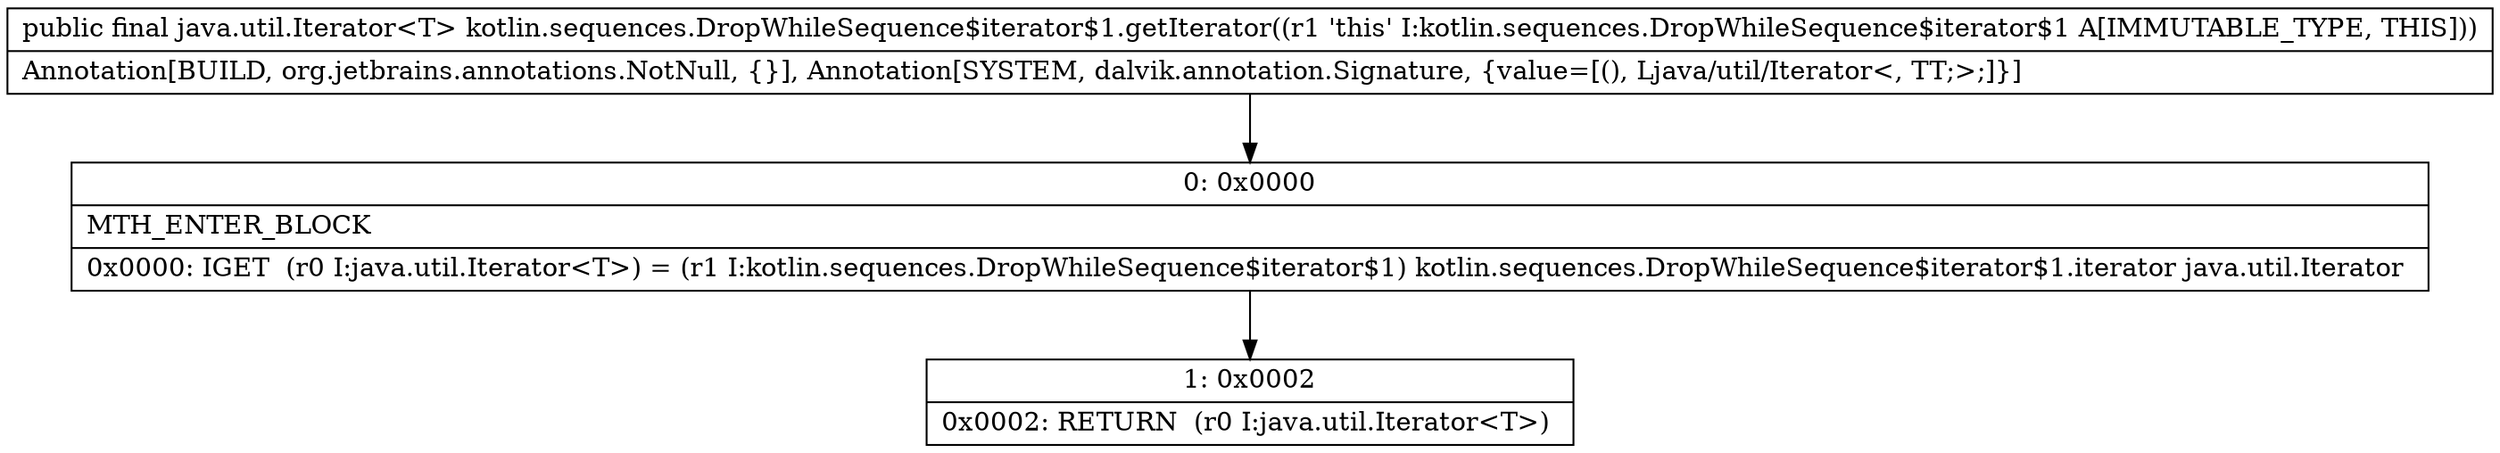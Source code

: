 digraph "CFG forkotlin.sequences.DropWhileSequence$iterator$1.getIterator()Ljava\/util\/Iterator;" {
Node_0 [shape=record,label="{0\:\ 0x0000|MTH_ENTER_BLOCK\l|0x0000: IGET  (r0 I:java.util.Iterator\<T\>) = (r1 I:kotlin.sequences.DropWhileSequence$iterator$1) kotlin.sequences.DropWhileSequence$iterator$1.iterator java.util.Iterator \l}"];
Node_1 [shape=record,label="{1\:\ 0x0002|0x0002: RETURN  (r0 I:java.util.Iterator\<T\>) \l}"];
MethodNode[shape=record,label="{public final java.util.Iterator\<T\> kotlin.sequences.DropWhileSequence$iterator$1.getIterator((r1 'this' I:kotlin.sequences.DropWhileSequence$iterator$1 A[IMMUTABLE_TYPE, THIS]))  | Annotation[BUILD, org.jetbrains.annotations.NotNull, \{\}], Annotation[SYSTEM, dalvik.annotation.Signature, \{value=[(), Ljava\/util\/Iterator\<, TT;\>;]\}]\l}"];
MethodNode -> Node_0;
Node_0 -> Node_1;
}

